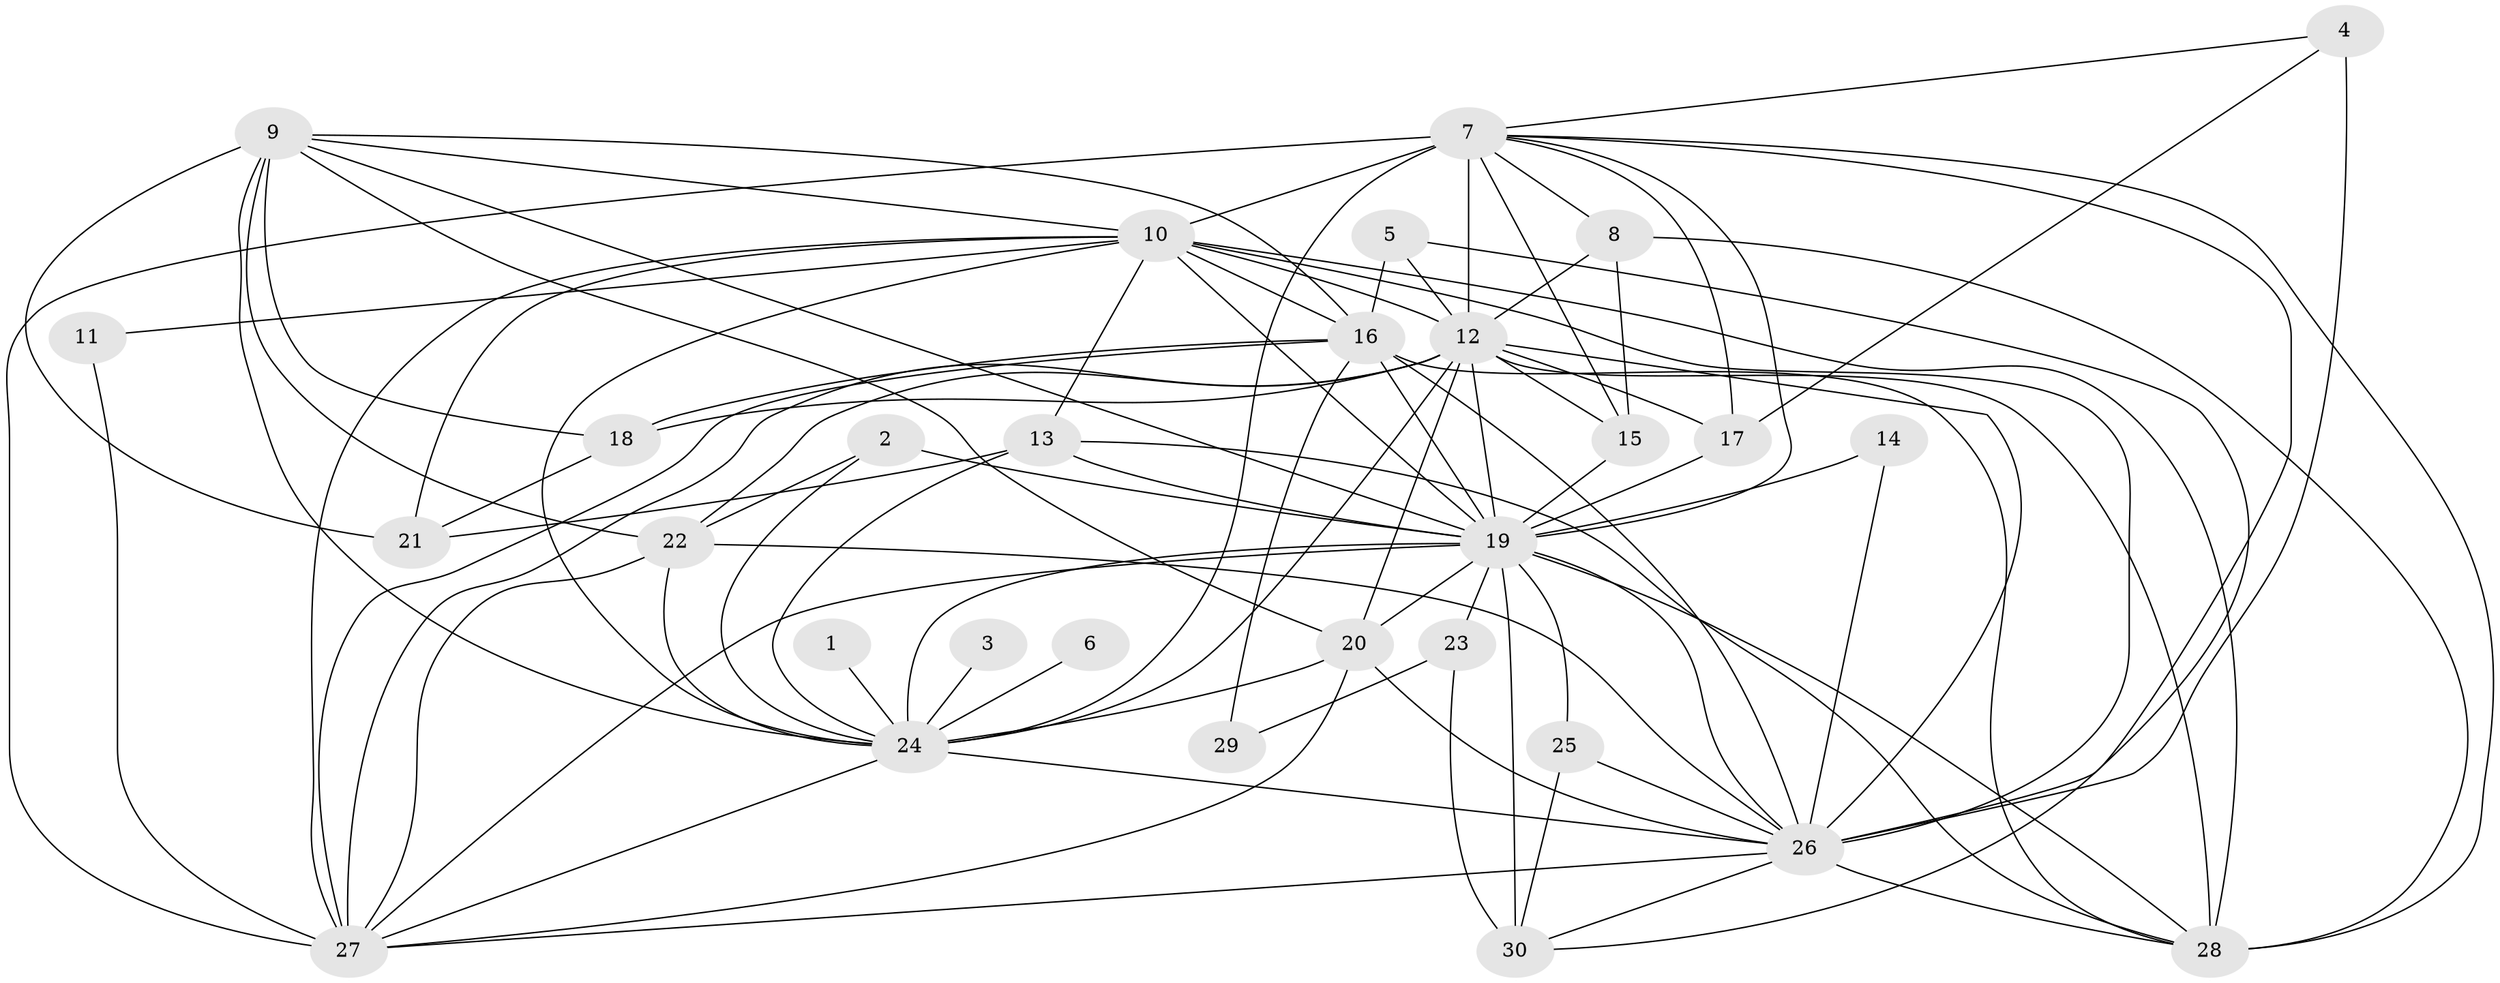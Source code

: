 // original degree distribution, {28: 0.010309278350515464, 13: 0.020618556701030927, 22: 0.010309278350515464, 18: 0.010309278350515464, 16: 0.010309278350515464, 25: 0.010309278350515464, 21: 0.010309278350515464, 14: 0.010309278350515464, 26: 0.010309278350515464, 2: 0.5154639175257731, 3: 0.21649484536082475, 4: 0.10309278350515463, 5: 0.030927835051546393, 10: 0.010309278350515464, 8: 0.010309278350515464, 6: 0.010309278350515464}
// Generated by graph-tools (version 1.1) at 2025/36/03/04/25 23:36:22]
// undirected, 30 vertices, 92 edges
graph export_dot {
  node [color=gray90,style=filled];
  1;
  2;
  3;
  4;
  5;
  6;
  7;
  8;
  9;
  10;
  11;
  12;
  13;
  14;
  15;
  16;
  17;
  18;
  19;
  20;
  21;
  22;
  23;
  24;
  25;
  26;
  27;
  28;
  29;
  30;
  1 -- 24 [weight=1.0];
  2 -- 19 [weight=1.0];
  2 -- 22 [weight=1.0];
  2 -- 24 [weight=1.0];
  3 -- 24 [weight=1.0];
  4 -- 7 [weight=1.0];
  4 -- 17 [weight=1.0];
  4 -- 26 [weight=1.0];
  5 -- 12 [weight=1.0];
  5 -- 16 [weight=1.0];
  5 -- 30 [weight=1.0];
  6 -- 24 [weight=1.0];
  7 -- 8 [weight=2.0];
  7 -- 10 [weight=7.0];
  7 -- 12 [weight=5.0];
  7 -- 15 [weight=1.0];
  7 -- 17 [weight=1.0];
  7 -- 19 [weight=3.0];
  7 -- 24 [weight=2.0];
  7 -- 26 [weight=3.0];
  7 -- 27 [weight=2.0];
  7 -- 28 [weight=1.0];
  8 -- 12 [weight=1.0];
  8 -- 15 [weight=1.0];
  8 -- 28 [weight=1.0];
  9 -- 10 [weight=1.0];
  9 -- 16 [weight=1.0];
  9 -- 18 [weight=2.0];
  9 -- 19 [weight=1.0];
  9 -- 20 [weight=1.0];
  9 -- 21 [weight=1.0];
  9 -- 22 [weight=1.0];
  9 -- 24 [weight=1.0];
  10 -- 11 [weight=3.0];
  10 -- 12 [weight=4.0];
  10 -- 13 [weight=1.0];
  10 -- 16 [weight=2.0];
  10 -- 19 [weight=2.0];
  10 -- 21 [weight=1.0];
  10 -- 24 [weight=5.0];
  10 -- 26 [weight=2.0];
  10 -- 27 [weight=4.0];
  10 -- 28 [weight=1.0];
  11 -- 27 [weight=1.0];
  12 -- 15 [weight=2.0];
  12 -- 17 [weight=1.0];
  12 -- 18 [weight=1.0];
  12 -- 19 [weight=3.0];
  12 -- 20 [weight=1.0];
  12 -- 22 [weight=1.0];
  12 -- 24 [weight=4.0];
  12 -- 26 [weight=6.0];
  12 -- 27 [weight=2.0];
  12 -- 28 [weight=1.0];
  13 -- 19 [weight=1.0];
  13 -- 21 [weight=1.0];
  13 -- 24 [weight=1.0];
  13 -- 28 [weight=1.0];
  14 -- 19 [weight=1.0];
  14 -- 26 [weight=1.0];
  15 -- 19 [weight=1.0];
  16 -- 18 [weight=1.0];
  16 -- 19 [weight=1.0];
  16 -- 26 [weight=1.0];
  16 -- 27 [weight=1.0];
  16 -- 28 [weight=1.0];
  16 -- 29 [weight=1.0];
  17 -- 19 [weight=1.0];
  18 -- 21 [weight=1.0];
  19 -- 20 [weight=1.0];
  19 -- 23 [weight=2.0];
  19 -- 24 [weight=3.0];
  19 -- 25 [weight=1.0];
  19 -- 26 [weight=2.0];
  19 -- 27 [weight=1.0];
  19 -- 28 [weight=1.0];
  19 -- 30 [weight=2.0];
  20 -- 24 [weight=1.0];
  20 -- 26 [weight=1.0];
  20 -- 27 [weight=1.0];
  22 -- 24 [weight=1.0];
  22 -- 26 [weight=1.0];
  22 -- 27 [weight=1.0];
  23 -- 29 [weight=1.0];
  23 -- 30 [weight=1.0];
  24 -- 26 [weight=1.0];
  24 -- 27 [weight=2.0];
  25 -- 26 [weight=2.0];
  25 -- 30 [weight=1.0];
  26 -- 27 [weight=1.0];
  26 -- 28 [weight=1.0];
  26 -- 30 [weight=1.0];
}
